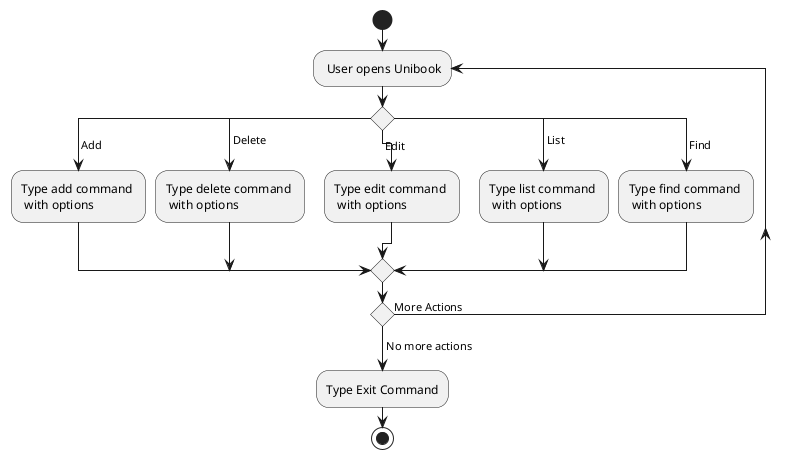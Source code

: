 @startuml

start

repeat : User opens Unibook;
switch ()
case ( Add )
  :Type add command \n with options;
case ( Delete )
  :Type delete command \n with options;
case ( Edit )
  :Type edit command \n with options;
case ( List )
  :Type list command \n with options;
case ( Find )
  :Type find command \n with options;
endswitch

repeat while () is (More Actions)
->No more actions;
:Type Exit Command;
stop

@enduml
